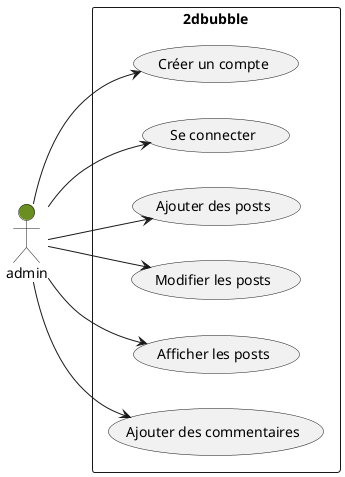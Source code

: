 
@startuml admin

left to right direction

actor "admin" as admin #OliveDrab

rectangle 2dbubble{
  usecase "Créer un compte" as UC1
  usecase "Se connecter" as UC2
  usecase "Ajouter des posts" as UC3
  usecase "Modifier les posts" as UC4
  usecase "Afficher les posts" as UC5
  usecase "Ajouter des commentaires" as UC6
}

admin --> UC1
admin --> UC2
admin --> UC3
admin --> UC4
admin --> UC5
admin --> UC6

@enduml
